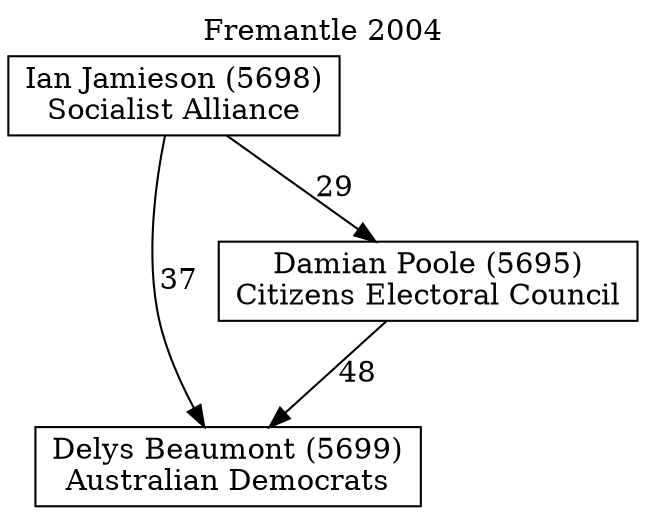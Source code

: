 // House preference flow
digraph "Delys Beaumont (5699)_Fremantle_2004" {
	graph [label="Fremantle 2004" labelloc=t mclimit=10]
	node [shape=box]
	"Delys Beaumont (5699)" [label="Delys Beaumont (5699)
Australian Democrats"]
	"Damian Poole (5695)" [label="Damian Poole (5695)
Citizens Electoral Council"]
	"Ian Jamieson (5698)" [label="Ian Jamieson (5698)
Socialist Alliance"]
	"Damian Poole (5695)" -> "Delys Beaumont (5699)" [label=48]
	"Ian Jamieson (5698)" -> "Damian Poole (5695)" [label=29]
	"Ian Jamieson (5698)" -> "Delys Beaumont (5699)" [label=37]
}
